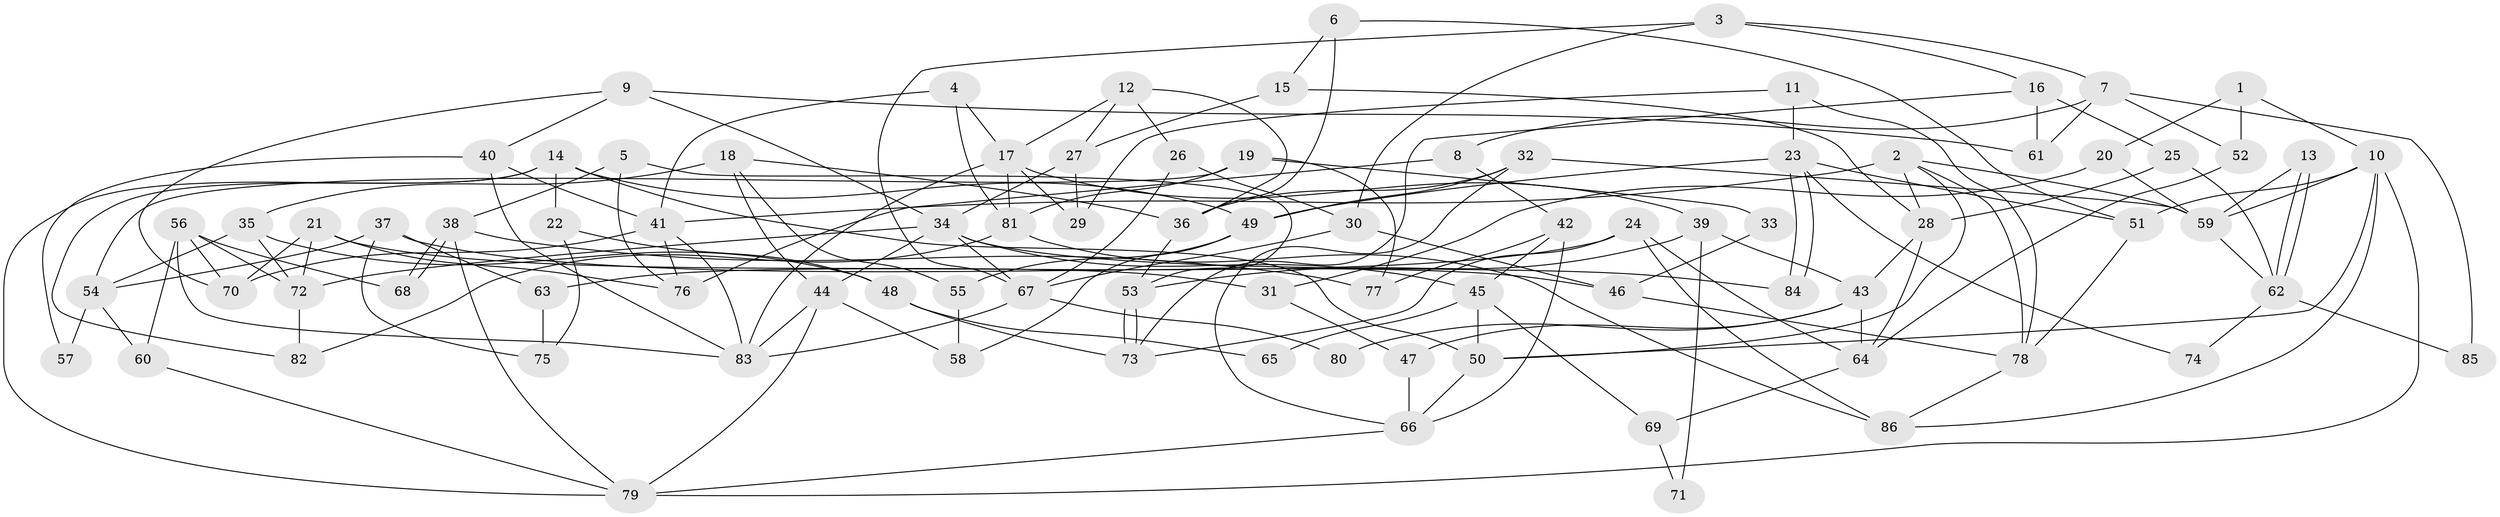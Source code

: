 // Generated by graph-tools (version 1.1) at 2025/51/03/09/25 04:51:10]
// undirected, 86 vertices, 172 edges
graph export_dot {
graph [start="1"]
  node [color=gray90,style=filled];
  1;
  2;
  3;
  4;
  5;
  6;
  7;
  8;
  9;
  10;
  11;
  12;
  13;
  14;
  15;
  16;
  17;
  18;
  19;
  20;
  21;
  22;
  23;
  24;
  25;
  26;
  27;
  28;
  29;
  30;
  31;
  32;
  33;
  34;
  35;
  36;
  37;
  38;
  39;
  40;
  41;
  42;
  43;
  44;
  45;
  46;
  47;
  48;
  49;
  50;
  51;
  52;
  53;
  54;
  55;
  56;
  57;
  58;
  59;
  60;
  61;
  62;
  63;
  64;
  65;
  66;
  67;
  68;
  69;
  70;
  71;
  72;
  73;
  74;
  75;
  76;
  77;
  78;
  79;
  80;
  81;
  82;
  83;
  84;
  85;
  86;
  1 -- 10;
  1 -- 20;
  1 -- 52;
  2 -- 78;
  2 -- 28;
  2 -- 41;
  2 -- 50;
  2 -- 59;
  3 -- 7;
  3 -- 67;
  3 -- 16;
  3 -- 30;
  4 -- 41;
  4 -- 81;
  4 -- 17;
  5 -- 53;
  5 -- 76;
  5 -- 38;
  6 -- 36;
  6 -- 51;
  6 -- 15;
  7 -- 52;
  7 -- 8;
  7 -- 61;
  7 -- 85;
  8 -- 76;
  8 -- 42;
  9 -- 34;
  9 -- 40;
  9 -- 61;
  9 -- 70;
  10 -- 79;
  10 -- 59;
  10 -- 50;
  10 -- 51;
  10 -- 86;
  11 -- 78;
  11 -- 29;
  11 -- 23;
  12 -- 36;
  12 -- 17;
  12 -- 26;
  12 -- 27;
  13 -- 62;
  13 -- 62;
  13 -- 59;
  14 -- 50;
  14 -- 49;
  14 -- 22;
  14 -- 79;
  14 -- 82;
  15 -- 27;
  15 -- 28;
  16 -- 61;
  16 -- 25;
  16 -- 73;
  17 -- 81;
  17 -- 29;
  17 -- 39;
  17 -- 83;
  18 -- 44;
  18 -- 35;
  18 -- 36;
  18 -- 55;
  19 -- 54;
  19 -- 81;
  19 -- 33;
  19 -- 77;
  20 -- 59;
  20 -- 31;
  21 -- 72;
  21 -- 70;
  21 -- 31;
  21 -- 76;
  22 -- 75;
  22 -- 48;
  23 -- 84;
  23 -- 84;
  23 -- 49;
  23 -- 51;
  23 -- 74;
  24 -- 73;
  24 -- 64;
  24 -- 63;
  24 -- 86;
  25 -- 62;
  25 -- 28;
  26 -- 67;
  26 -- 30;
  27 -- 34;
  27 -- 29;
  28 -- 43;
  28 -- 64;
  30 -- 46;
  30 -- 67;
  31 -- 47;
  32 -- 49;
  32 -- 66;
  32 -- 36;
  32 -- 59;
  33 -- 46;
  34 -- 44;
  34 -- 45;
  34 -- 67;
  34 -- 72;
  34 -- 84;
  35 -- 72;
  35 -- 48;
  35 -- 54;
  36 -- 53;
  37 -- 54;
  37 -- 46;
  37 -- 63;
  37 -- 75;
  38 -- 68;
  38 -- 68;
  38 -- 77;
  38 -- 79;
  39 -- 53;
  39 -- 43;
  39 -- 71;
  40 -- 83;
  40 -- 41;
  40 -- 57;
  41 -- 83;
  41 -- 70;
  41 -- 76;
  42 -- 77;
  42 -- 66;
  42 -- 45;
  43 -- 47;
  43 -- 64;
  43 -- 80;
  44 -- 79;
  44 -- 83;
  44 -- 58;
  45 -- 50;
  45 -- 65;
  45 -- 69;
  46 -- 78;
  47 -- 66;
  48 -- 73;
  48 -- 65;
  49 -- 58;
  49 -- 55;
  50 -- 66;
  51 -- 78;
  52 -- 64;
  53 -- 73;
  53 -- 73;
  54 -- 60;
  54 -- 57;
  55 -- 58;
  56 -- 70;
  56 -- 83;
  56 -- 60;
  56 -- 68;
  56 -- 72;
  59 -- 62;
  60 -- 79;
  62 -- 74;
  62 -- 85;
  63 -- 75;
  64 -- 69;
  66 -- 79;
  67 -- 80;
  67 -- 83;
  69 -- 71;
  72 -- 82;
  78 -- 86;
  81 -- 82;
  81 -- 86;
}
